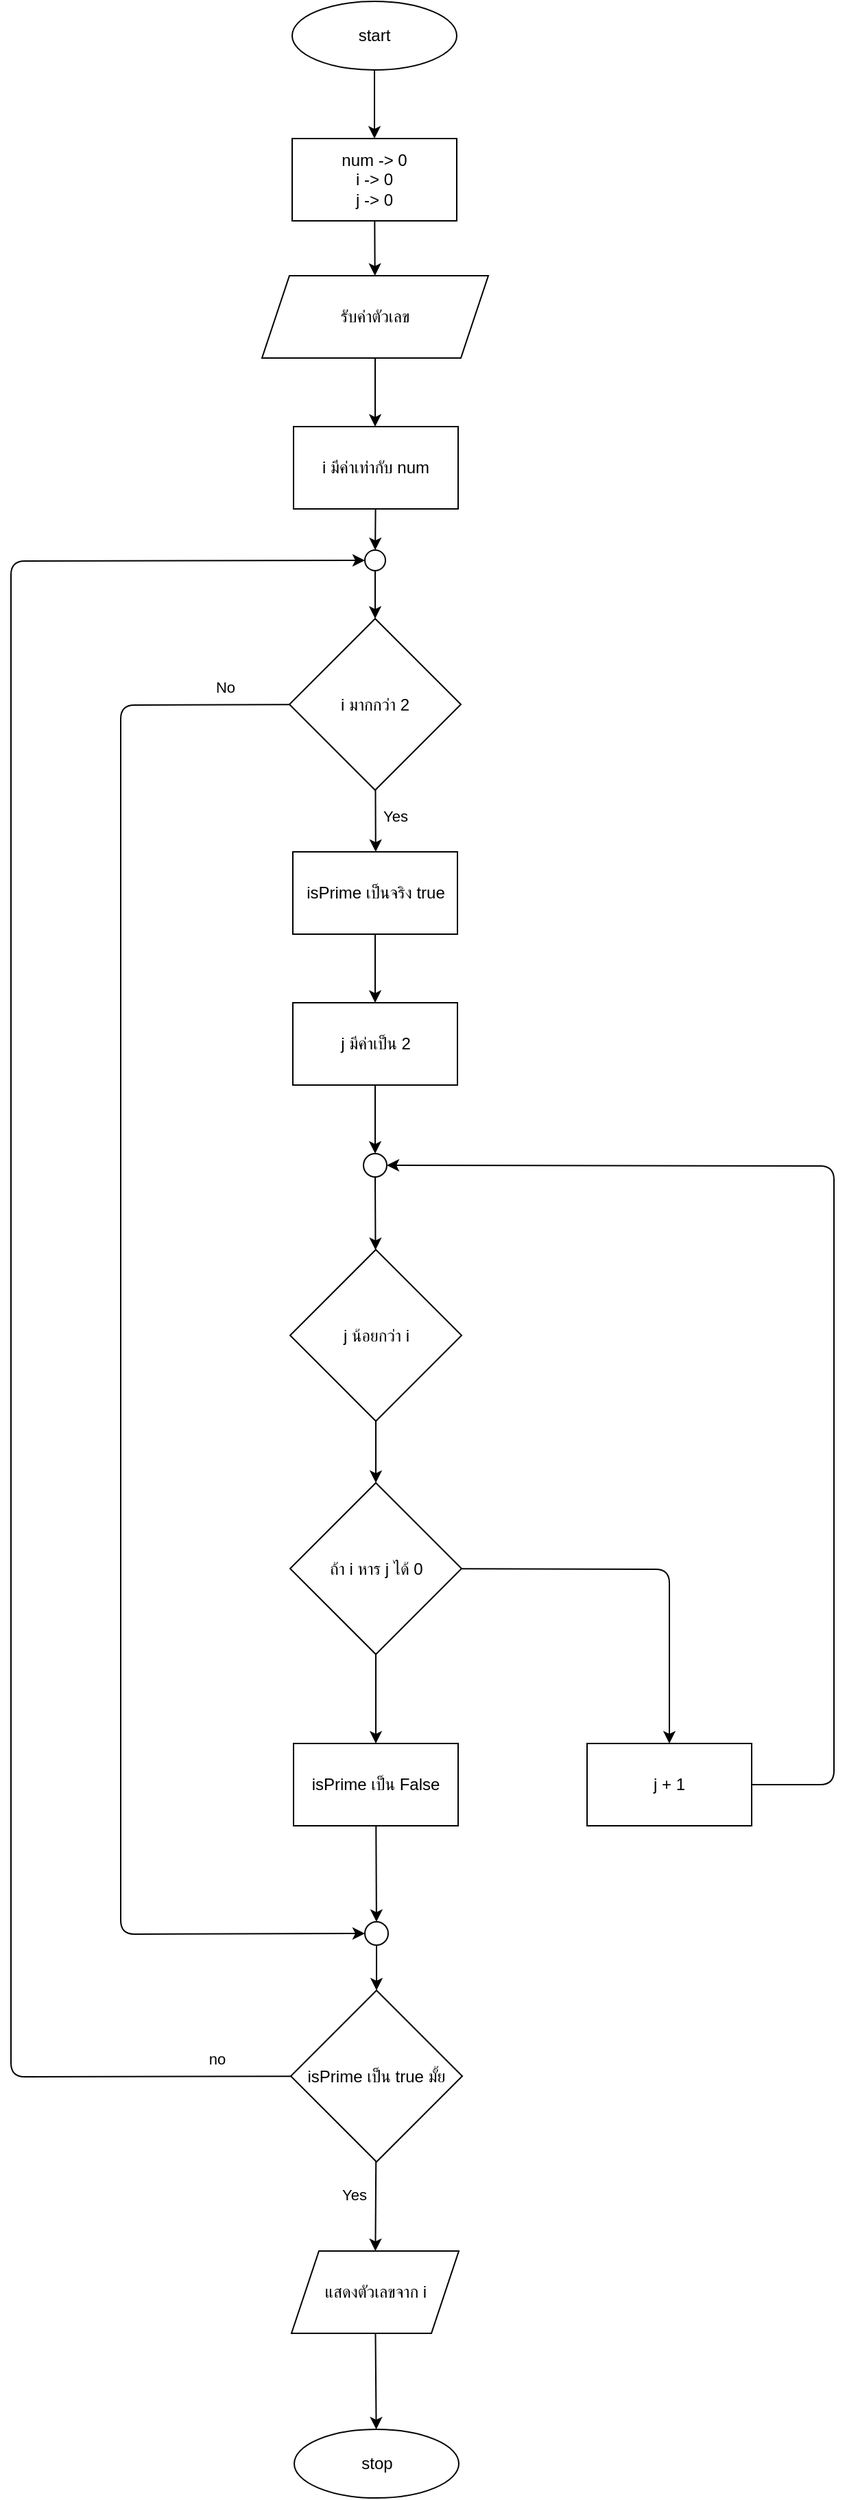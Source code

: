 <mxfile>
    <diagram id="D0XJqXwiMfeGOIyEoLIQ" name="Page-1">
        <mxGraphModel dx="680" dy="561" grid="1" gridSize="10" guides="1" tooltips="1" connect="1" arrows="1" fold="1" page="1" pageScale="1" pageWidth="850" pageHeight="1100" math="0" shadow="0">
            <root>
                <mxCell id="0"/>
                <mxCell id="1" parent="0"/>
                <mxCell id="23" value="" style="edgeStyle=none;html=1;" parent="1" source="2" target="4" edge="1">
                    <mxGeometry relative="1" as="geometry"/>
                </mxCell>
                <mxCell id="2" value="start" style="ellipse;whiteSpace=wrap;html=1;" parent="1" vertex="1">
                    <mxGeometry x="365" y="80" width="120" height="50" as="geometry"/>
                </mxCell>
                <mxCell id="24" value="" style="edgeStyle=none;html=1;" parent="1" source="4" target="5" edge="1">
                    <mxGeometry relative="1" as="geometry"/>
                </mxCell>
                <mxCell id="4" value="num -&amp;gt; 0&lt;div&gt;i -&amp;gt; 0&lt;/div&gt;&lt;div&gt;j -&amp;gt; 0&lt;/div&gt;" style="rounded=0;whiteSpace=wrap;html=1;" parent="1" vertex="1">
                    <mxGeometry x="365" y="180" width="120" height="60" as="geometry"/>
                </mxCell>
                <mxCell id="25" value="" style="edgeStyle=none;html=1;" parent="1" source="5" edge="1">
                    <mxGeometry relative="1" as="geometry">
                        <mxPoint x="425.5" y="390" as="targetPoint"/>
                    </mxGeometry>
                </mxCell>
                <mxCell id="5" value="รับค่าตัวเลข" style="shape=parallelogram;perimeter=parallelogramPerimeter;whiteSpace=wrap;html=1;fixedSize=1;" parent="1" vertex="1">
                    <mxGeometry x="343" y="280" width="165" height="60" as="geometry"/>
                </mxCell>
                <mxCell id="38" value="" style="edgeStyle=none;html=1;" parent="1" source="8" target="37" edge="1">
                    <mxGeometry relative="1" as="geometry"/>
                </mxCell>
                <mxCell id="8" value="i มีค่าเท่ากับ num" style="rounded=0;whiteSpace=wrap;html=1;" parent="1" vertex="1">
                    <mxGeometry x="366" y="390" width="120" height="60" as="geometry"/>
                </mxCell>
                <mxCell id="27" value="" style="edgeStyle=none;html=1;" parent="1" source="9" edge="1">
                    <mxGeometry relative="1" as="geometry">
                        <mxPoint x="425.891" y="700" as="targetPoint"/>
                    </mxGeometry>
                </mxCell>
                <mxCell id="58" value="Yes" style="edgeLabel;html=1;align=center;verticalAlign=middle;resizable=0;points=[];" parent="27" vertex="1" connectable="0">
                    <mxGeometry x="-0.181" y="4" relative="1" as="geometry">
                        <mxPoint x="10" as="offset"/>
                    </mxGeometry>
                </mxCell>
                <mxCell id="66" style="edgeStyle=none;html=1;entryX=0;entryY=0.5;entryDx=0;entryDy=0;" edge="1" parent="1" source="9" target="51">
                    <mxGeometry relative="1" as="geometry">
                        <Array as="points">
                            <mxPoint x="240" y="593"/>
                            <mxPoint x="240" y="1489"/>
                        </Array>
                    </mxGeometry>
                </mxCell>
                <mxCell id="67" value="No" style="edgeLabel;html=1;align=center;verticalAlign=middle;resizable=0;points=[];" vertex="1" connectable="0" parent="66">
                    <mxGeometry x="-0.9" y="-2" relative="1" as="geometry">
                        <mxPoint x="13" y="-11" as="offset"/>
                    </mxGeometry>
                </mxCell>
                <mxCell id="9" value="i มากกว่า 2" style="rhombus;whiteSpace=wrap;html=1;" parent="1" vertex="1">
                    <mxGeometry x="363" y="530" width="125" height="125" as="geometry"/>
                </mxCell>
                <mxCell id="29" value="" style="edgeStyle=none;html=1;" parent="1" source="11" target="12" edge="1">
                    <mxGeometry relative="1" as="geometry"/>
                </mxCell>
                <mxCell id="11" value="isPrime เป็นจริง true" style="rounded=0;whiteSpace=wrap;html=1;" parent="1" vertex="1">
                    <mxGeometry x="365.5" y="700" width="120" height="60" as="geometry"/>
                </mxCell>
                <mxCell id="41" value="" style="edgeStyle=none;html=1;" parent="1" source="12" target="40" edge="1">
                    <mxGeometry relative="1" as="geometry"/>
                </mxCell>
                <mxCell id="12" value="j มีค่าเป็น 2" style="rounded=0;whiteSpace=wrap;html=1;" parent="1" vertex="1">
                    <mxGeometry x="365.5" y="810" width="120" height="60" as="geometry"/>
                </mxCell>
                <mxCell id="60" value="" style="edgeStyle=none;html=1;" edge="1" parent="1" source="14" target="17">
                    <mxGeometry relative="1" as="geometry"/>
                </mxCell>
                <mxCell id="14" value="j น้อยกว่า i" style="rhombus;whiteSpace=wrap;html=1;" parent="1" vertex="1">
                    <mxGeometry x="363.5" y="990" width="125" height="125" as="geometry"/>
                </mxCell>
                <mxCell id="65" style="edgeStyle=none;html=1;entryX=1;entryY=0.5;entryDx=0;entryDy=0;" edge="1" parent="1" source="15" target="40">
                    <mxGeometry relative="1" as="geometry">
                        <Array as="points">
                            <mxPoint x="760" y="1380"/>
                            <mxPoint x="760" y="929"/>
                        </Array>
                    </mxGeometry>
                </mxCell>
                <mxCell id="15" value="j + 1" style="rounded=0;whiteSpace=wrap;html=1;" parent="1" vertex="1">
                    <mxGeometry x="580" y="1350" width="120" height="60" as="geometry"/>
                </mxCell>
                <mxCell id="61" value="" style="edgeStyle=none;html=1;" edge="1" parent="1" source="17" target="18">
                    <mxGeometry relative="1" as="geometry"/>
                </mxCell>
                <mxCell id="63" style="edgeStyle=none;html=1;entryX=0.5;entryY=0;entryDx=0;entryDy=0;" edge="1" parent="1" source="17" target="15">
                    <mxGeometry relative="1" as="geometry">
                        <Array as="points">
                            <mxPoint x="640" y="1223"/>
                        </Array>
                    </mxGeometry>
                </mxCell>
                <mxCell id="17" value="ถ้า i หาร j ได้ 0" style="rhombus;whiteSpace=wrap;html=1;" parent="1" vertex="1">
                    <mxGeometry x="363.5" y="1160" width="125" height="125" as="geometry"/>
                </mxCell>
                <mxCell id="68" value="" style="edgeStyle=none;html=1;" edge="1" parent="1" source="18" target="51">
                    <mxGeometry relative="1" as="geometry"/>
                </mxCell>
                <mxCell id="18" value="isPrime เป็น False" style="rounded=0;whiteSpace=wrap;html=1;" parent="1" vertex="1">
                    <mxGeometry x="366" y="1350" width="120" height="60" as="geometry"/>
                </mxCell>
                <mxCell id="35" value="" style="edgeStyle=none;html=1;" parent="1" source="20" target="21" edge="1">
                    <mxGeometry relative="1" as="geometry"/>
                </mxCell>
                <mxCell id="46" value="Yes" style="edgeLabel;html=1;align=center;verticalAlign=middle;resizable=0;points=[];" parent="35" vertex="1" connectable="0">
                    <mxGeometry x="-0.212" relative="1" as="geometry">
                        <mxPoint x="-16" y="-2" as="offset"/>
                    </mxGeometry>
                </mxCell>
                <mxCell id="69" style="edgeStyle=none;html=1;entryX=0;entryY=0.5;entryDx=0;entryDy=0;" edge="1" parent="1" source="20" target="37">
                    <mxGeometry relative="1" as="geometry">
                        <Array as="points">
                            <mxPoint x="160" y="1593"/>
                            <mxPoint x="160" y="488"/>
                        </Array>
                    </mxGeometry>
                </mxCell>
                <mxCell id="70" value="no" style="edgeLabel;html=1;align=center;verticalAlign=middle;resizable=0;points=[];movable=0;rotatable=0;deletable=0;editable=0;locked=1;connectable=0;" vertex="1" connectable="0" parent="69">
                    <mxGeometry x="-0.932" y="1" relative="1" as="geometry">
                        <mxPoint x="-1" y="-14" as="offset"/>
                    </mxGeometry>
                </mxCell>
                <mxCell id="20" value="isPrime เป็น true มั้ย" style="rhombus;whiteSpace=wrap;html=1;" parent="1" vertex="1">
                    <mxGeometry x="364" y="1530" width="125" height="125" as="geometry"/>
                </mxCell>
                <mxCell id="36" value="" style="edgeStyle=none;html=1;" parent="1" source="21" target="22" edge="1">
                    <mxGeometry relative="1" as="geometry"/>
                </mxCell>
                <mxCell id="21" value="แสดงตัวเลขจาก i" style="shape=parallelogram;perimeter=parallelogramPerimeter;whiteSpace=wrap;html=1;fixedSize=1;" parent="1" vertex="1">
                    <mxGeometry x="364.5" y="1720" width="122" height="60" as="geometry"/>
                </mxCell>
                <mxCell id="22" value="stop" style="ellipse;whiteSpace=wrap;html=1;" parent="1" vertex="1">
                    <mxGeometry x="366.5" y="1850" width="120" height="50" as="geometry"/>
                </mxCell>
                <mxCell id="39" value="" style="edgeStyle=none;html=1;" parent="1" source="37" target="9" edge="1">
                    <mxGeometry relative="1" as="geometry"/>
                </mxCell>
                <mxCell id="37" value="" style="ellipse;whiteSpace=wrap;html=1;aspect=fixed;" parent="1" vertex="1">
                    <mxGeometry x="418" y="480" width="15" height="15" as="geometry"/>
                </mxCell>
                <mxCell id="42" value="" style="edgeStyle=none;html=1;" parent="1" source="40" target="14" edge="1">
                    <mxGeometry relative="1" as="geometry"/>
                </mxCell>
                <mxCell id="40" value="" style="ellipse;whiteSpace=wrap;html=1;aspect=fixed;" parent="1" vertex="1">
                    <mxGeometry x="417" y="920" width="17" height="17" as="geometry"/>
                </mxCell>
                <mxCell id="56" value="" style="edgeStyle=none;html=1;" parent="1" source="51" target="20" edge="1">
                    <mxGeometry relative="1" as="geometry"/>
                </mxCell>
                <mxCell id="51" value="" style="ellipse;whiteSpace=wrap;html=1;aspect=fixed;" parent="1" vertex="1">
                    <mxGeometry x="418" y="1480" width="17" height="17" as="geometry"/>
                </mxCell>
            </root>
        </mxGraphModel>
    </diagram>
</mxfile>